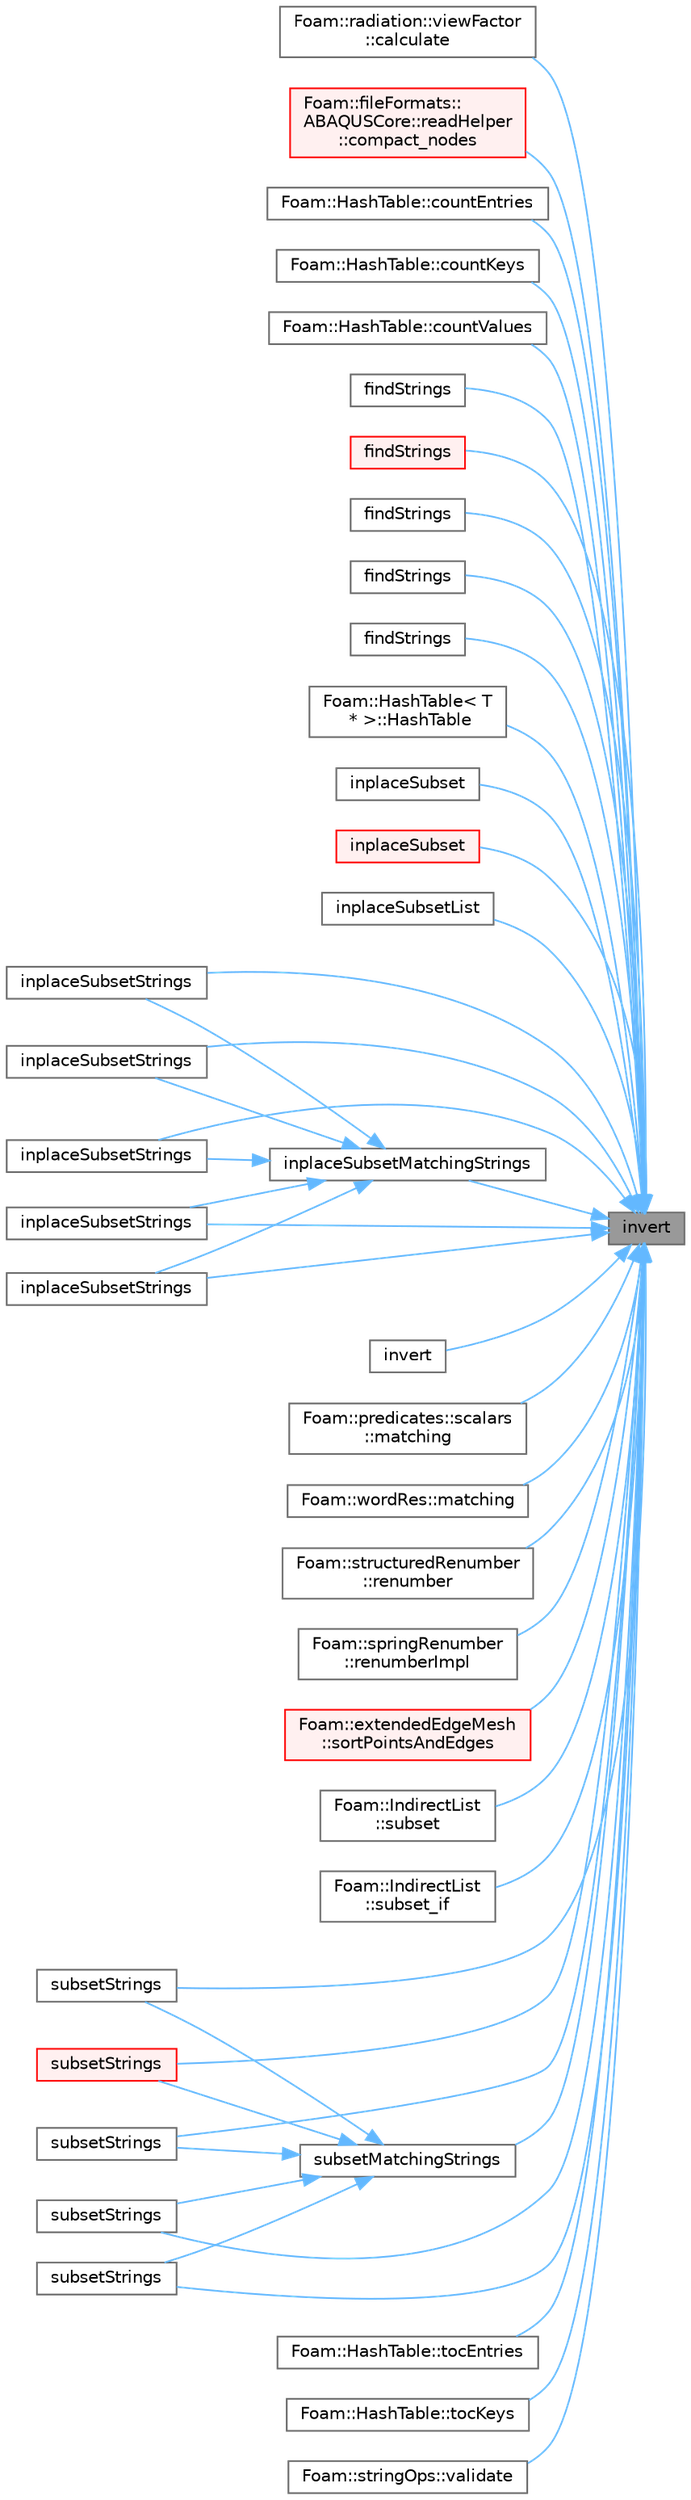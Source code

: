 digraph "invert"
{
 // LATEX_PDF_SIZE
  bgcolor="transparent";
  edge [fontname=Helvetica,fontsize=10,labelfontname=Helvetica,labelfontsize=10];
  node [fontname=Helvetica,fontsize=10,shape=box,height=0.2,width=0.4];
  rankdir="RL";
  Node1 [id="Node000001",label="invert",height=0.2,width=0.4,color="gray40", fillcolor="grey60", style="filled", fontcolor="black",tooltip=" "];
  Node1 -> Node2 [id="edge1_Node000001_Node000002",dir="back",color="steelblue1",style="solid",tooltip=" "];
  Node2 [id="Node000002",label="Foam::radiation::viewFactor\l::calculate",height=0.2,width=0.4,color="grey40", fillcolor="white", style="filled",URL="$classFoam_1_1radiation_1_1viewFactor.html#afe1d8348c24e6589bc7c0b3f689316a7",tooltip=" "];
  Node1 -> Node3 [id="edge2_Node000001_Node000003",dir="back",color="steelblue1",style="solid",tooltip=" "];
  Node3 [id="Node000003",label="Foam::fileFormats::\lABAQUSCore::readHelper\l::compact_nodes",height=0.2,width=0.4,color="red", fillcolor="#FFF0F0", style="filled",URL="$structFoam_1_1fileFormats_1_1ABAQUSCore_1_1readHelper.html#afac2a7ed03780490ae7a051b00fd79e1",tooltip=" "];
  Node1 -> Node5 [id="edge3_Node000001_Node000005",dir="back",color="steelblue1",style="solid",tooltip=" "];
  Node5 [id="Node000005",label="Foam::HashTable::countEntries",height=0.2,width=0.4,color="grey40", fillcolor="white", style="filled",URL="$classFoam_1_1HashTable.html#ab7db833134dc95831d4490ec7dc25e9e",tooltip=" "];
  Node1 -> Node6 [id="edge4_Node000001_Node000006",dir="back",color="steelblue1",style="solid",tooltip=" "];
  Node6 [id="Node000006",label="Foam::HashTable::countKeys",height=0.2,width=0.4,color="grey40", fillcolor="white", style="filled",URL="$classFoam_1_1HashTable.html#a1778281d53ceba150ada750be3be4990",tooltip=" "];
  Node1 -> Node7 [id="edge5_Node000001_Node000007",dir="back",color="steelblue1",style="solid",tooltip=" "];
  Node7 [id="Node000007",label="Foam::HashTable::countValues",height=0.2,width=0.4,color="grey40", fillcolor="white", style="filled",URL="$classFoam_1_1HashTable.html#a417a982d7249f03d5d1f3ed86ffa38b2",tooltip=" "];
  Node1 -> Node8 [id="edge6_Node000001_Node000008",dir="back",color="steelblue1",style="solid",tooltip=" "];
  Node8 [id="Node000008",label="findStrings",height=0.2,width=0.4,color="grey40", fillcolor="white", style="filled",URL="$namespaceFoam.html#a28e0b965010ad2e6eaa4a15b91520c6f",tooltip=" "];
  Node1 -> Node9 [id="edge7_Node000001_Node000009",dir="back",color="steelblue1",style="solid",tooltip=" "];
  Node9 [id="Node000009",label="findStrings",height=0.2,width=0.4,color="red", fillcolor="#FFF0F0", style="filled",URL="$namespaceFoam.html#ae24f8155497fba5b118de1d48d5fd9d0",tooltip=" "];
  Node1 -> Node15 [id="edge8_Node000001_Node000015",dir="back",color="steelblue1",style="solid",tooltip=" "];
  Node15 [id="Node000015",label="findStrings",height=0.2,width=0.4,color="grey40", fillcolor="white", style="filled",URL="$namespaceFoam.html#a2c631c351ca9d616ffcaffb07b18fcb9",tooltip=" "];
  Node1 -> Node16 [id="edge9_Node000001_Node000016",dir="back",color="steelblue1",style="solid",tooltip=" "];
  Node16 [id="Node000016",label="findStrings",height=0.2,width=0.4,color="grey40", fillcolor="white", style="filled",URL="$namespaceFoam.html#a5b7f8c60e5baeda4294a3e8934992406",tooltip=" "];
  Node1 -> Node17 [id="edge10_Node000001_Node000017",dir="back",color="steelblue1",style="solid",tooltip=" "];
  Node17 [id="Node000017",label="findStrings",height=0.2,width=0.4,color="grey40", fillcolor="white", style="filled",URL="$namespaceFoam.html#a22b2e155cc837f5cee79ed8adfc6810e",tooltip=" "];
  Node1 -> Node18 [id="edge11_Node000001_Node000018",dir="back",color="steelblue1",style="solid",tooltip=" "];
  Node18 [id="Node000018",label="Foam::HashTable\< T\l * \>::HashTable",height=0.2,width=0.4,color="grey40", fillcolor="white", style="filled",URL="$classFoam_1_1HashTable.html#ad6966ef9dddf221c18ae1e24a00d1c34",tooltip=" "];
  Node1 -> Node19 [id="edge12_Node000001_Node000019",dir="back",color="steelblue1",style="solid",tooltip=" "];
  Node19 [id="Node000019",label="inplaceSubset",height=0.2,width=0.4,color="grey40", fillcolor="white", style="filled",URL="$namespaceFoam.html#a6d31af2c23ca08761937afbfc9272422",tooltip=" "];
  Node1 -> Node20 [id="edge13_Node000001_Node000020",dir="back",color="steelblue1",style="solid",tooltip=" "];
  Node20 [id="Node000020",label="inplaceSubset",height=0.2,width=0.4,color="red", fillcolor="#FFF0F0", style="filled",URL="$namespaceFoam.html#a0f93e63c4440ae153f403571e083a9eb",tooltip=" "];
  Node1 -> Node40 [id="edge14_Node000001_Node000040",dir="back",color="steelblue1",style="solid",tooltip=" "];
  Node40 [id="Node000040",label="inplaceSubsetList",height=0.2,width=0.4,color="grey40", fillcolor="white", style="filled",URL="$namespaceFoam.html#a7d8fc76f25a657034aaf320a1b3ddb37",tooltip=" "];
  Node1 -> Node41 [id="edge15_Node000001_Node000041",dir="back",color="steelblue1",style="solid",tooltip=" "];
  Node41 [id="Node000041",label="inplaceSubsetMatchingStrings",height=0.2,width=0.4,color="grey40", fillcolor="white", style="filled",URL="$namespaceFoam.html#a8aba48e955133afcce8274690fbf5748",tooltip=" "];
  Node41 -> Node42 [id="edge16_Node000041_Node000042",dir="back",color="steelblue1",style="solid",tooltip=" "];
  Node42 [id="Node000042",label="inplaceSubsetStrings",height=0.2,width=0.4,color="grey40", fillcolor="white", style="filled",URL="$namespaceFoam.html#a1052c9b380b533d5ba26f54e782c8ee9",tooltip=" "];
  Node41 -> Node43 [id="edge17_Node000041_Node000043",dir="back",color="steelblue1",style="solid",tooltip=" "];
  Node43 [id="Node000043",label="inplaceSubsetStrings",height=0.2,width=0.4,color="grey40", fillcolor="white", style="filled",URL="$namespaceFoam.html#a200308fdc837ccc4d0f09b318252971c",tooltip=" "];
  Node41 -> Node44 [id="edge18_Node000041_Node000044",dir="back",color="steelblue1",style="solid",tooltip=" "];
  Node44 [id="Node000044",label="inplaceSubsetStrings",height=0.2,width=0.4,color="grey40", fillcolor="white", style="filled",URL="$namespaceFoam.html#adbcda6e3f8a2102db468504a83d4ed37",tooltip=" "];
  Node41 -> Node45 [id="edge19_Node000041_Node000045",dir="back",color="steelblue1",style="solid",tooltip=" "];
  Node45 [id="Node000045",label="inplaceSubsetStrings",height=0.2,width=0.4,color="grey40", fillcolor="white", style="filled",URL="$namespaceFoam.html#aa924d784f93c5eb15ccfd70a2dc120a8",tooltip=" "];
  Node41 -> Node46 [id="edge20_Node000041_Node000046",dir="back",color="steelblue1",style="solid",tooltip=" "];
  Node46 [id="Node000046",label="inplaceSubsetStrings",height=0.2,width=0.4,color="grey40", fillcolor="white", style="filled",URL="$namespaceFoam.html#af9741cf29419092dedc66e83d2804978",tooltip=" "];
  Node1 -> Node42 [id="edge21_Node000001_Node000042",dir="back",color="steelblue1",style="solid",tooltip=" "];
  Node1 -> Node43 [id="edge22_Node000001_Node000043",dir="back",color="steelblue1",style="solid",tooltip=" "];
  Node1 -> Node44 [id="edge23_Node000001_Node000044",dir="back",color="steelblue1",style="solid",tooltip=" "];
  Node1 -> Node45 [id="edge24_Node000001_Node000045",dir="back",color="steelblue1",style="solid",tooltip=" "];
  Node1 -> Node46 [id="edge25_Node000001_Node000046",dir="back",color="steelblue1",style="solid",tooltip=" "];
  Node1 -> Node47 [id="edge26_Node000001_Node000047",dir="back",color="steelblue1",style="solid",tooltip=" "];
  Node47 [id="Node000047",label="invert",height=0.2,width=0.4,color="grey40", fillcolor="white", style="filled",URL="$namespaceFoam.html#a5a6abf4b2e3aa20256d2bb62c739a27a",tooltip=" "];
  Node1 -> Node48 [id="edge27_Node000001_Node000048",dir="back",color="steelblue1",style="solid",tooltip=" "];
  Node48 [id="Node000048",label="Foam::predicates::scalars\l::matching",height=0.2,width=0.4,color="grey40", fillcolor="white", style="filled",URL="$classFoam_1_1predicates_1_1scalars.html#a4dd3d6cfb06fd72990a92078cef7bd54",tooltip=" "];
  Node1 -> Node49 [id="edge28_Node000001_Node000049",dir="back",color="steelblue1",style="solid",tooltip=" "];
  Node49 [id="Node000049",label="Foam::wordRes::matching",height=0.2,width=0.4,color="grey40", fillcolor="white", style="filled",URL="$classFoam_1_1wordRes.html#ac5e997602798781ff8dcd5be20071a50",tooltip=" "];
  Node1 -> Node50 [id="edge29_Node000001_Node000050",dir="back",color="steelblue1",style="solid",tooltip=" "];
  Node50 [id="Node000050",label="Foam::structuredRenumber\l::renumber",height=0.2,width=0.4,color="grey40", fillcolor="white", style="filled",URL="$classFoam_1_1structuredRenumber.html#a43e03f902cbbeb39d4552a7e1cee9e73",tooltip=" "];
  Node1 -> Node51 [id="edge30_Node000001_Node000051",dir="back",color="steelblue1",style="solid",tooltip=" "];
  Node51 [id="Node000051",label="Foam::springRenumber\l::renumberImpl",height=0.2,width=0.4,color="grey40", fillcolor="white", style="filled",URL="$classFoam_1_1springRenumber.html#a59127030bee3fd0068050b1105db827d",tooltip=" "];
  Node1 -> Node52 [id="edge31_Node000001_Node000052",dir="back",color="steelblue1",style="solid",tooltip=" "];
  Node52 [id="Node000052",label="Foam::extendedEdgeMesh\l::sortPointsAndEdges",height=0.2,width=0.4,color="red", fillcolor="#FFF0F0", style="filled",URL="$classFoam_1_1extendedEdgeMesh.html#a426fc67d70e364a54570d27d026c8f13",tooltip=" "];
  Node1 -> Node55 [id="edge32_Node000001_Node000055",dir="back",color="steelblue1",style="solid",tooltip=" "];
  Node55 [id="Node000055",label="Foam::IndirectList\l::subset",height=0.2,width=0.4,color="grey40", fillcolor="white", style="filled",URL="$classFoam_1_1IndirectList.html#a85779849694e68d90f8edb74a36aa8f6",tooltip=" "];
  Node1 -> Node56 [id="edge33_Node000001_Node000056",dir="back",color="steelblue1",style="solid",tooltip=" "];
  Node56 [id="Node000056",label="Foam::IndirectList\l::subset_if",height=0.2,width=0.4,color="grey40", fillcolor="white", style="filled",URL="$classFoam_1_1IndirectList.html#a338f20514e59a7d3f6301ccbfe4e9005",tooltip=" "];
  Node1 -> Node57 [id="edge34_Node000001_Node000057",dir="back",color="steelblue1",style="solid",tooltip=" "];
  Node57 [id="Node000057",label="subsetMatchingStrings",height=0.2,width=0.4,color="grey40", fillcolor="white", style="filled",URL="$namespaceFoam.html#aaae7f7e11856601bb4086968ad806eb2",tooltip=" "];
  Node57 -> Node58 [id="edge35_Node000057_Node000058",dir="back",color="steelblue1",style="solid",tooltip=" "];
  Node58 [id="Node000058",label="subsetStrings",height=0.2,width=0.4,color="grey40", fillcolor="white", style="filled",URL="$namespaceFoam.html#ae4356c450a5303f5f254361b992aa9f2",tooltip=" "];
  Node57 -> Node59 [id="edge36_Node000057_Node000059",dir="back",color="steelblue1",style="solid",tooltip=" "];
  Node59 [id="Node000059",label="subsetStrings",height=0.2,width=0.4,color="red", fillcolor="#FFF0F0", style="filled",URL="$namespaceFoam.html#a34f76eeb85d76beffc0394783cd816f0",tooltip=" "];
  Node57 -> Node62 [id="edge37_Node000057_Node000062",dir="back",color="steelblue1",style="solid",tooltip=" "];
  Node62 [id="Node000062",label="subsetStrings",height=0.2,width=0.4,color="grey40", fillcolor="white", style="filled",URL="$namespaceFoam.html#a1c1ff8f64494efdb7b4711b420fc58de",tooltip=" "];
  Node57 -> Node63 [id="edge38_Node000057_Node000063",dir="back",color="steelblue1",style="solid",tooltip=" "];
  Node63 [id="Node000063",label="subsetStrings",height=0.2,width=0.4,color="grey40", fillcolor="white", style="filled",URL="$namespaceFoam.html#a6284e1f9930bbdb2b34c76cd0bd19444",tooltip=" "];
  Node57 -> Node64 [id="edge39_Node000057_Node000064",dir="back",color="steelblue1",style="solid",tooltip=" "];
  Node64 [id="Node000064",label="subsetStrings",height=0.2,width=0.4,color="grey40", fillcolor="white", style="filled",URL="$namespaceFoam.html#a2ec51959080f86be9a51b7ba3d8922da",tooltip=" "];
  Node1 -> Node58 [id="edge40_Node000001_Node000058",dir="back",color="steelblue1",style="solid",tooltip=" "];
  Node1 -> Node59 [id="edge41_Node000001_Node000059",dir="back",color="steelblue1",style="solid",tooltip=" "];
  Node1 -> Node62 [id="edge42_Node000001_Node000062",dir="back",color="steelblue1",style="solid",tooltip=" "];
  Node1 -> Node63 [id="edge43_Node000001_Node000063",dir="back",color="steelblue1",style="solid",tooltip=" "];
  Node1 -> Node64 [id="edge44_Node000001_Node000064",dir="back",color="steelblue1",style="solid",tooltip=" "];
  Node1 -> Node65 [id="edge45_Node000001_Node000065",dir="back",color="steelblue1",style="solid",tooltip=" "];
  Node65 [id="Node000065",label="Foam::HashTable::tocEntries",height=0.2,width=0.4,color="grey40", fillcolor="white", style="filled",URL="$classFoam_1_1HashTable.html#a88ac2fe53aadc73d745feccca9028f27",tooltip=" "];
  Node1 -> Node66 [id="edge46_Node000001_Node000066",dir="back",color="steelblue1",style="solid",tooltip=" "];
  Node66 [id="Node000066",label="Foam::HashTable::tocKeys",height=0.2,width=0.4,color="grey40", fillcolor="white", style="filled",URL="$classFoam_1_1HashTable.html#a1e0229087e61bea3c62c9230d5b15a69",tooltip=" "];
  Node1 -> Node67 [id="edge47_Node000001_Node000067",dir="back",color="steelblue1",style="solid",tooltip=" "];
  Node67 [id="Node000067",label="Foam::stringOps::validate",height=0.2,width=0.4,color="grey40", fillcolor="white", style="filled",URL="$namespaceFoam_1_1stringOps.html#a8402e1e45595f62b0fa37fc0cdefea3c",tooltip=" "];
}
